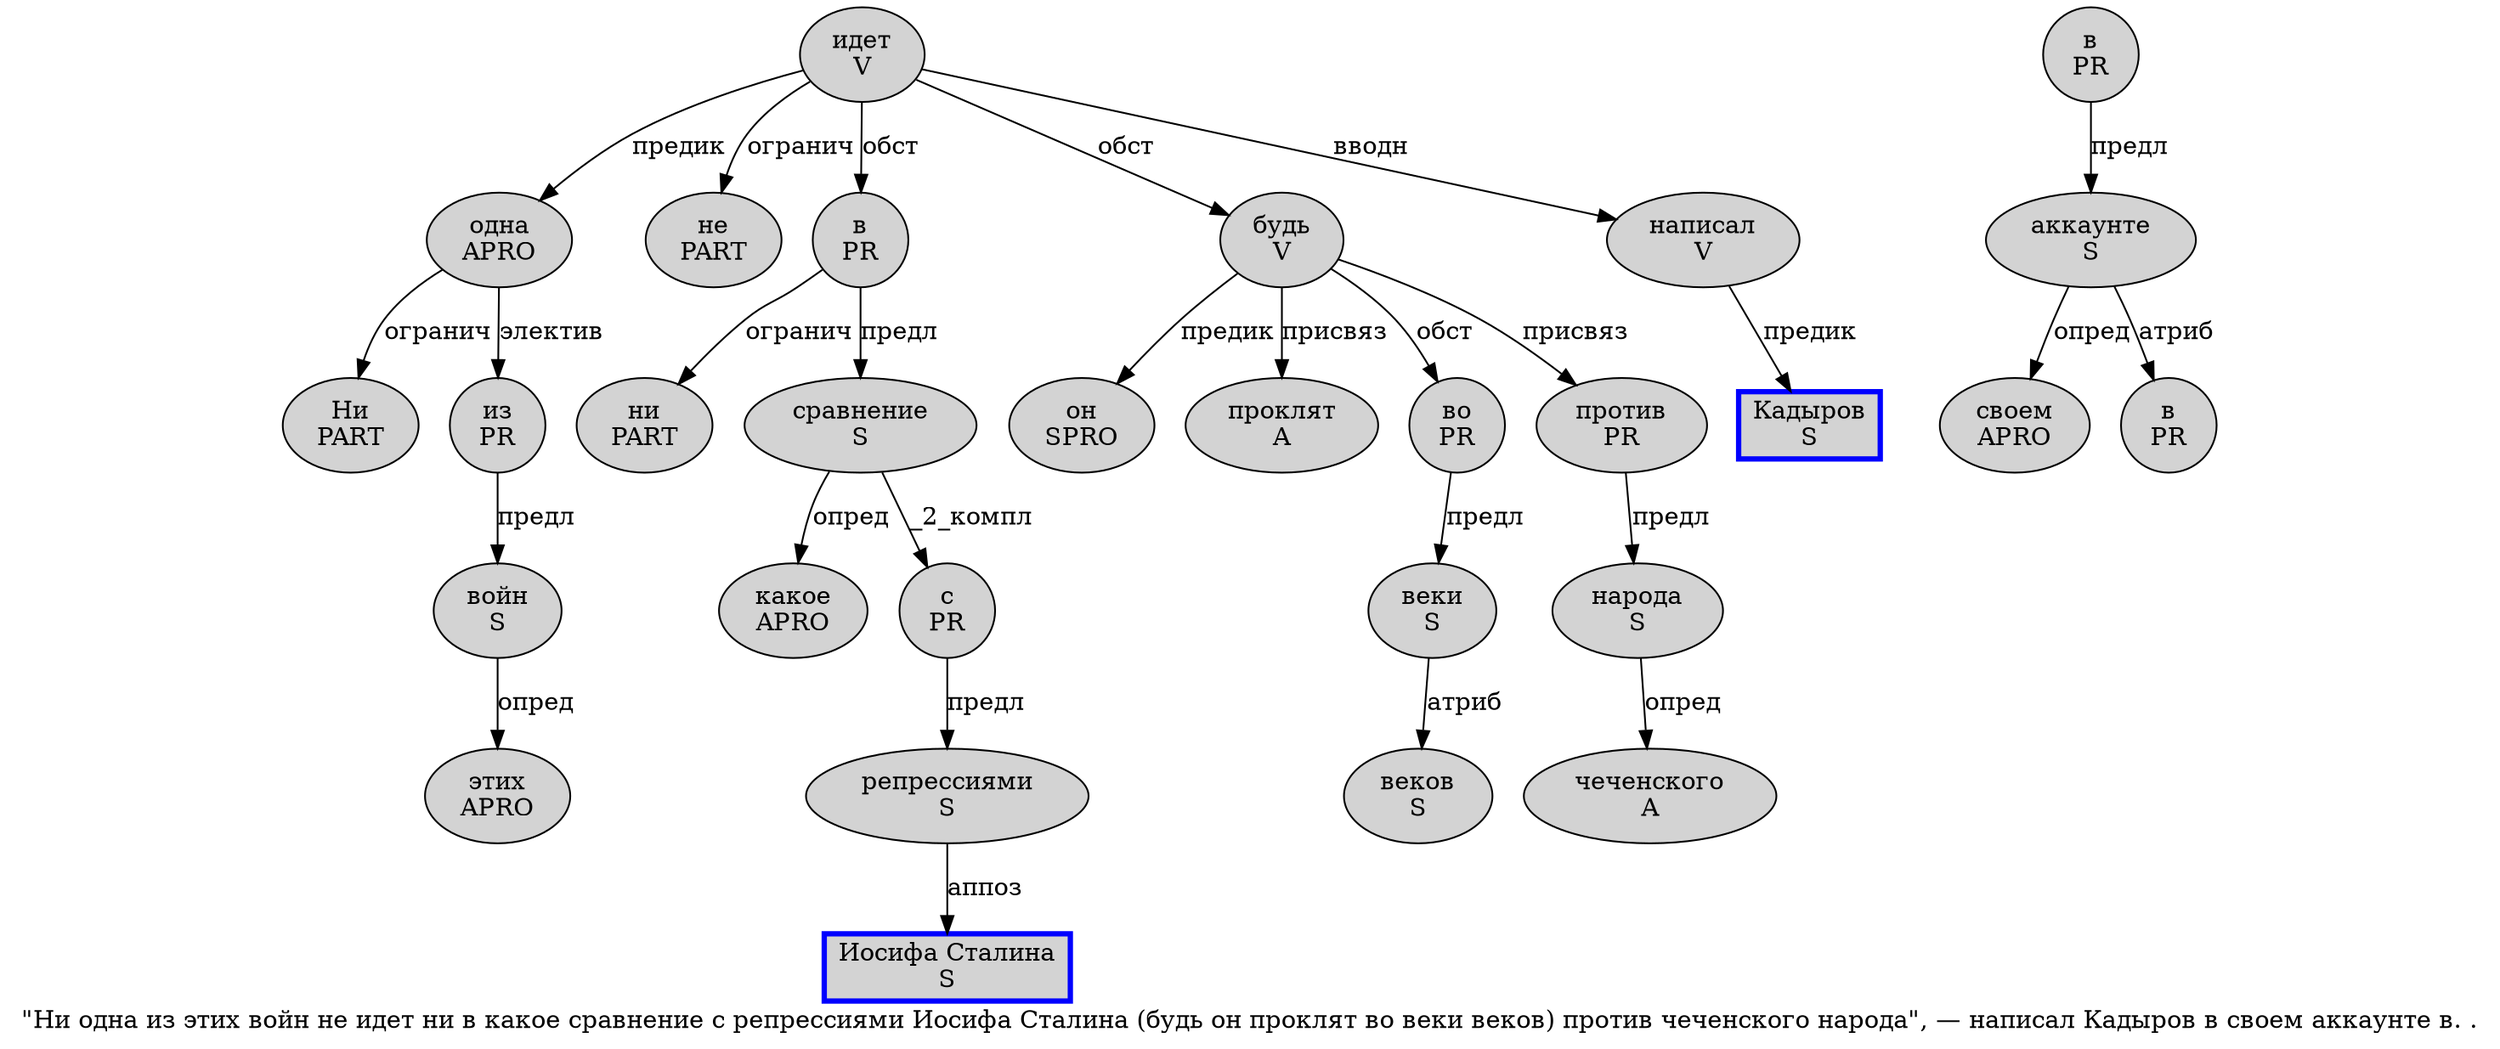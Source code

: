 digraph SENTENCE_428 {
	graph [label="\"Ни одна из этих войн не идет ни в какое сравнение с репрессиями Иосифа Сталина (будь он проклят во веки веков) против чеченского народа\", — написал Кадыров в своем аккаунте в. ."]
	node [style=filled]
		1 [label="Ни
PART" color="" fillcolor=lightgray penwidth=1 shape=ellipse]
		2 [label="одна
APRO" color="" fillcolor=lightgray penwidth=1 shape=ellipse]
		3 [label="из
PR" color="" fillcolor=lightgray penwidth=1 shape=ellipse]
		4 [label="этих
APRO" color="" fillcolor=lightgray penwidth=1 shape=ellipse]
		5 [label="войн
S" color="" fillcolor=lightgray penwidth=1 shape=ellipse]
		6 [label="не
PART" color="" fillcolor=lightgray penwidth=1 shape=ellipse]
		7 [label="идет
V" color="" fillcolor=lightgray penwidth=1 shape=ellipse]
		8 [label="ни
PART" color="" fillcolor=lightgray penwidth=1 shape=ellipse]
		9 [label="в
PR" color="" fillcolor=lightgray penwidth=1 shape=ellipse]
		10 [label="какое
APRO" color="" fillcolor=lightgray penwidth=1 shape=ellipse]
		11 [label="сравнение
S" color="" fillcolor=lightgray penwidth=1 shape=ellipse]
		12 [label="с
PR" color="" fillcolor=lightgray penwidth=1 shape=ellipse]
		13 [label="репрессиями
S" color="" fillcolor=lightgray penwidth=1 shape=ellipse]
		14 [label="Иосифа Сталина
S" color=blue fillcolor=lightgray penwidth=3 shape=box]
		16 [label="будь
V" color="" fillcolor=lightgray penwidth=1 shape=ellipse]
		17 [label="он
SPRO" color="" fillcolor=lightgray penwidth=1 shape=ellipse]
		18 [label="проклят
A" color="" fillcolor=lightgray penwidth=1 shape=ellipse]
		19 [label="во
PR" color="" fillcolor=lightgray penwidth=1 shape=ellipse]
		20 [label="веки
S" color="" fillcolor=lightgray penwidth=1 shape=ellipse]
		21 [label="веков
S" color="" fillcolor=lightgray penwidth=1 shape=ellipse]
		23 [label="против
PR" color="" fillcolor=lightgray penwidth=1 shape=ellipse]
		24 [label="чеченского
A" color="" fillcolor=lightgray penwidth=1 shape=ellipse]
		25 [label="народа
S" color="" fillcolor=lightgray penwidth=1 shape=ellipse]
		29 [label="написал
V" color="" fillcolor=lightgray penwidth=1 shape=ellipse]
		30 [label="Кадыров
S" color=blue fillcolor=lightgray penwidth=3 shape=box]
		31 [label="в
PR" color="" fillcolor=lightgray penwidth=1 shape=ellipse]
		32 [label="своем
APRO" color="" fillcolor=lightgray penwidth=1 shape=ellipse]
		33 [label="аккаунте
S" color="" fillcolor=lightgray penwidth=1 shape=ellipse]
		34 [label="в
PR" color="" fillcolor=lightgray penwidth=1 shape=ellipse]
			7 -> 2 [label="предик"]
			7 -> 6 [label="огранич"]
			7 -> 9 [label="обст"]
			7 -> 16 [label="обст"]
			7 -> 29 [label="вводн"]
			5 -> 4 [label="опред"]
			31 -> 33 [label="предл"]
			2 -> 1 [label="огранич"]
			2 -> 3 [label="электив"]
			12 -> 13 [label="предл"]
			23 -> 25 [label="предл"]
			19 -> 20 [label="предл"]
			9 -> 8 [label="огранич"]
			9 -> 11 [label="предл"]
			29 -> 30 [label="предик"]
			11 -> 10 [label="опред"]
			11 -> 12 [label="_2_компл"]
			16 -> 17 [label="предик"]
			16 -> 18 [label="присвяз"]
			16 -> 19 [label="обст"]
			16 -> 23 [label="присвяз"]
			33 -> 32 [label="опред"]
			33 -> 34 [label="атриб"]
			3 -> 5 [label="предл"]
			20 -> 21 [label="атриб"]
			13 -> 14 [label="аппоз"]
			25 -> 24 [label="опред"]
}